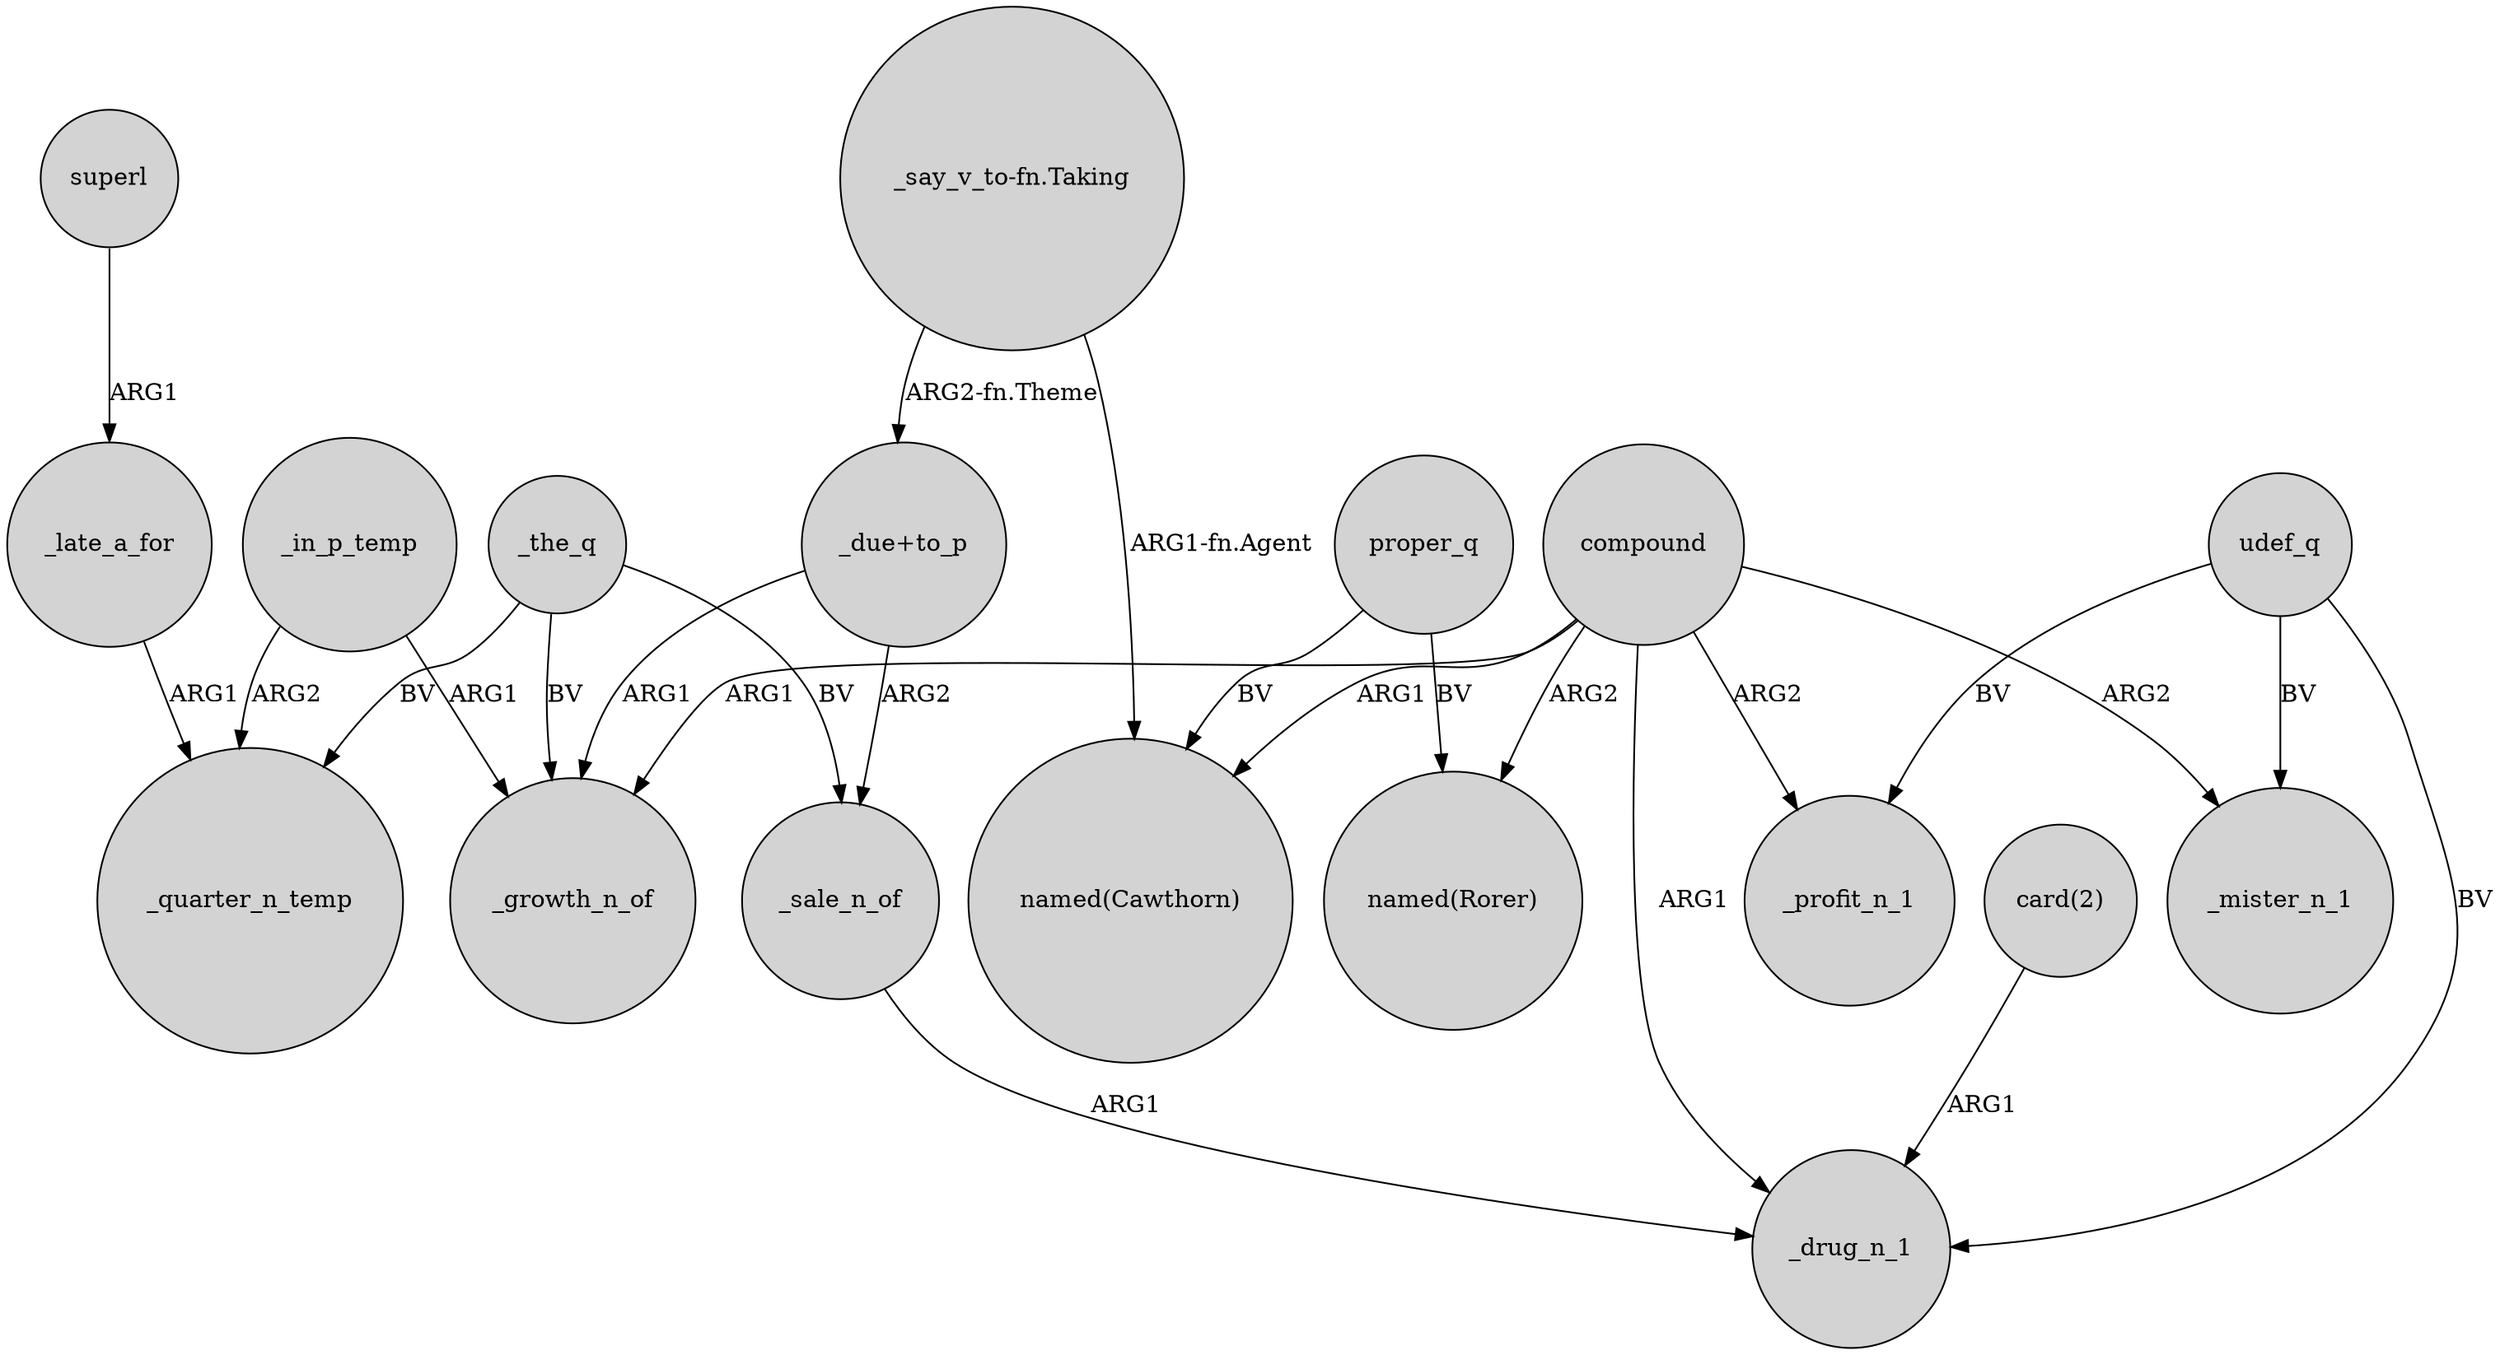 digraph {
	node [shape=circle style=filled]
	_late_a_for -> _quarter_n_temp [label=ARG1]
	_in_p_temp -> _quarter_n_temp [label=ARG2]
	compound -> _mister_n_1 [label=ARG2]
	_the_q -> _quarter_n_temp [label=BV]
	superl -> _late_a_for [label=ARG1]
	udef_q -> _profit_n_1 [label=BV]
	proper_q -> "named(Rorer)" [label=BV]
	udef_q -> _mister_n_1 [label=BV]
	"_say_v_to-fn.Taking" -> "named(Cawthorn)" [label="ARG1-fn.Agent"]
	udef_q -> _drug_n_1 [label=BV]
	"_due+to_p" -> _sale_n_of [label=ARG2]
	compound -> _drug_n_1 [label=ARG1]
	compound -> _profit_n_1 [label=ARG2]
	compound -> "named(Rorer)" [label=ARG2]
	compound -> "named(Cawthorn)" [label=ARG1]
	proper_q -> "named(Cawthorn)" [label=BV]
	_the_q -> _growth_n_of [label=BV]
	_in_p_temp -> _growth_n_of [label=ARG1]
	"card(2)" -> _drug_n_1 [label=ARG1]
	compound -> _growth_n_of [label=ARG1]
	_the_q -> _sale_n_of [label=BV]
	"_say_v_to-fn.Taking" -> "_due+to_p" [label="ARG2-fn.Theme"]
	_sale_n_of -> _drug_n_1 [label=ARG1]
	"_due+to_p" -> _growth_n_of [label=ARG1]
}
